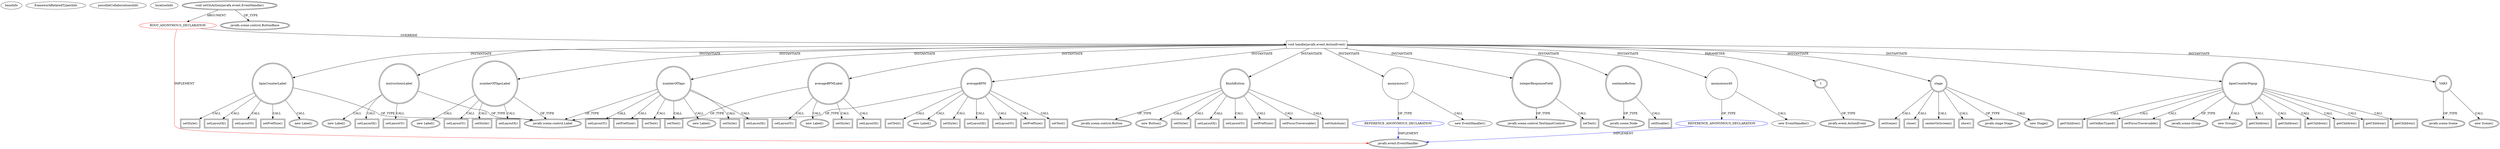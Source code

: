 digraph {
baseInfo[graphId=3343,category="extension_graph",isAnonymous=true,possibleRelation=true]
frameworkRelatedTypesInfo[0="javafx.event.EventHandler"]
possibleCollaborationsInfo[0="3343~OVERRIDING_METHOD_DECLARATION-INSTANTIATION-~javafx.event.EventHandler ~javafx.event.EventHandler ~true~true"]
locationInfo[projectName="joelburget-miftiwac",filePath="/joelburget-miftiwac/miftiwac-master/src/Dynamic_page.java",contextSignature="void intializeBPMcounter()",graphId="3343"]
0[label="ROOT_ANONYMOUS_DECLARATION",vertexType="ROOT_ANONYMOUS_DECLARATION",isFrameworkType=false,color=red]
1[label="javafx.event.EventHandler",vertexType="FRAMEWORK_INTERFACE_TYPE",isFrameworkType=true,peripheries=2]
2[label="void setOnAction(javafx.event.EventHandler)",vertexType="OUTSIDE_CALL",isFrameworkType=true,peripheries=2]
3[label="javafx.scene.control.ButtonBase",vertexType="FRAMEWORK_CLASS_TYPE",isFrameworkType=true,peripheries=2]
4[label="void handle(javafx.event.ActionEvent)",vertexType="OVERRIDING_METHOD_DECLARATION",isFrameworkType=false,shape=box]
5[label="t",vertexType="PARAMETER_DECLARATION",isFrameworkType=true,peripheries=2]
6[label="javafx.event.ActionEvent",vertexType="FRAMEWORK_CLASS_TYPE",isFrameworkType=true,peripheries=2]
8[label="stage",vertexType="VARIABLE_EXPRESION",isFrameworkType=true,peripheries=2,shape=circle]
9[label="javafx.stage.Stage",vertexType="FRAMEWORK_CLASS_TYPE",isFrameworkType=true,peripheries=2]
7[label="new Stage()",vertexType="CONSTRUCTOR_CALL",isFrameworkType=true,peripheries=2]
11[label="bpmCounterPopup",vertexType="VARIABLE_EXPRESION",isFrameworkType=true,peripheries=2,shape=circle]
12[label="javafx.scene.Group",vertexType="FRAMEWORK_CLASS_TYPE",isFrameworkType=true,peripheries=2]
10[label="new Group()",vertexType="CONSTRUCTOR_CALL",isFrameworkType=true,peripheries=2]
14[label="setScene()",vertexType="INSIDE_CALL",isFrameworkType=true,peripheries=2,shape=box]
16[label="VAR3",vertexType="VARIABLE_EXPRESION",isFrameworkType=true,peripheries=2,shape=circle]
17[label="javafx.scene.Scene",vertexType="FRAMEWORK_CLASS_TYPE",isFrameworkType=true,peripheries=2]
15[label="new Scene()",vertexType="CONSTRUCTOR_CALL",isFrameworkType=true,peripheries=2]
19[label="bpmCounterLabel",vertexType="VARIABLE_EXPRESION",isFrameworkType=true,peripheries=2,shape=circle]
20[label="javafx.scene.control.Label",vertexType="FRAMEWORK_CLASS_TYPE",isFrameworkType=true,peripheries=2]
18[label="new Label()",vertexType="CONSTRUCTOR_CALL",isFrameworkType=true,peripheries=2]
22[label="instructionsLabel",vertexType="VARIABLE_EXPRESION",isFrameworkType=true,peripheries=2,shape=circle]
21[label="new Label()",vertexType="CONSTRUCTOR_CALL",isFrameworkType=true,peripheries=2]
25[label="numberOfTapsLabel",vertexType="VARIABLE_EXPRESION",isFrameworkType=true,peripheries=2,shape=circle]
24[label="new Label()",vertexType="CONSTRUCTOR_CALL",isFrameworkType=true,peripheries=2]
28[label="numberOfTaps",vertexType="VARIABLE_EXPRESION",isFrameworkType=true,peripheries=2,shape=circle]
27[label="new Label()",vertexType="CONSTRUCTOR_CALL",isFrameworkType=true,peripheries=2]
31[label="averageBPMLabel",vertexType="VARIABLE_EXPRESION",isFrameworkType=true,peripheries=2,shape=circle]
30[label="new Label()",vertexType="CONSTRUCTOR_CALL",isFrameworkType=true,peripheries=2]
34[label="averageBPM",vertexType="VARIABLE_EXPRESION",isFrameworkType=true,peripheries=2,shape=circle]
33[label="new Label()",vertexType="CONSTRUCTOR_CALL",isFrameworkType=true,peripheries=2]
37[label="setStyle()",vertexType="INSIDE_CALL",isFrameworkType=true,peripheries=2,shape=box]
39[label="setLayoutX()",vertexType="INSIDE_CALL",isFrameworkType=true,peripheries=2,shape=box]
41[label="setLayoutY()",vertexType="INSIDE_CALL",isFrameworkType=true,peripheries=2,shape=box]
43[label="setPrefSize()",vertexType="INSIDE_CALL",isFrameworkType=true,peripheries=2,shape=box]
45[label="setLayoutX()",vertexType="INSIDE_CALL",isFrameworkType=true,peripheries=2,shape=box]
47[label="setLayoutY()",vertexType="INSIDE_CALL",isFrameworkType=true,peripheries=2,shape=box]
49[label="setStyle()",vertexType="INSIDE_CALL",isFrameworkType=true,peripheries=2,shape=box]
51[label="setLayoutX()",vertexType="INSIDE_CALL",isFrameworkType=true,peripheries=2,shape=box]
53[label="setLayoutY()",vertexType="INSIDE_CALL",isFrameworkType=true,peripheries=2,shape=box]
55[label="setStyle()",vertexType="INSIDE_CALL",isFrameworkType=true,peripheries=2,shape=box]
57[label="setLayoutX()",vertexType="INSIDE_CALL",isFrameworkType=true,peripheries=2,shape=box]
59[label="setLayoutY()",vertexType="INSIDE_CALL",isFrameworkType=true,peripheries=2,shape=box]
61[label="setPrefSize()",vertexType="INSIDE_CALL",isFrameworkType=true,peripheries=2,shape=box]
63[label="setStyle()",vertexType="INSIDE_CALL",isFrameworkType=true,peripheries=2,shape=box]
65[label="setLayoutX()",vertexType="INSIDE_CALL",isFrameworkType=true,peripheries=2,shape=box]
67[label="setLayoutY()",vertexType="INSIDE_CALL",isFrameworkType=true,peripheries=2,shape=box]
69[label="setStyle()",vertexType="INSIDE_CALL",isFrameworkType=true,peripheries=2,shape=box]
71[label="setLayoutX()",vertexType="INSIDE_CALL",isFrameworkType=true,peripheries=2,shape=box]
73[label="setLayoutY()",vertexType="INSIDE_CALL",isFrameworkType=true,peripheries=2,shape=box]
75[label="setPrefSize()",vertexType="INSIDE_CALL",isFrameworkType=true,peripheries=2,shape=box]
77[label="finishButton",vertexType="VARIABLE_EXPRESION",isFrameworkType=true,peripheries=2,shape=circle]
78[label="javafx.scene.control.Button",vertexType="FRAMEWORK_CLASS_TYPE",isFrameworkType=true,peripheries=2]
76[label="new Button()",vertexType="CONSTRUCTOR_CALL",isFrameworkType=true,peripheries=2]
80[label="setStyle()",vertexType="INSIDE_CALL",isFrameworkType=true,peripheries=2,shape=box]
82[label="setLayoutX()",vertexType="INSIDE_CALL",isFrameworkType=true,peripheries=2,shape=box]
84[label="setLayoutY()",vertexType="INSIDE_CALL",isFrameworkType=true,peripheries=2,shape=box]
86[label="setPrefSize()",vertexType="INSIDE_CALL",isFrameworkType=true,peripheries=2,shape=box]
88[label="setFocusTraversable()",vertexType="INSIDE_CALL",isFrameworkType=true,peripheries=2,shape=box]
90[label="setOnAction()",vertexType="INSIDE_CALL",isFrameworkType=true,peripheries=2,shape=box]
92[label="anonymous37",vertexType="VARIABLE_EXPRESION",isFrameworkType=false,shape=circle]
93[label="REFERENCE_ANONYMOUS_DECLARATION",vertexType="REFERENCE_ANONYMOUS_DECLARATION",isFrameworkType=false,color=blue]
91[label="new EventHandler()",vertexType="CONSTRUCTOR_CALL",isFrameworkType=false]
95[label="integerResponseField",vertexType="VARIABLE_EXPRESION",isFrameworkType=true,peripheries=2,shape=circle]
97[label="javafx.scene.control.TextInputControl",vertexType="FRAMEWORK_CLASS_TYPE",isFrameworkType=true,peripheries=2]
96[label="setText()",vertexType="INSIDE_CALL",isFrameworkType=true,peripheries=2,shape=box]
98[label="continueButton",vertexType="VARIABLE_EXPRESION",isFrameworkType=true,peripheries=2,shape=circle]
100[label="javafx.scene.Node",vertexType="FRAMEWORK_CLASS_TYPE",isFrameworkType=true,peripheries=2]
99[label="setDisable()",vertexType="INSIDE_CALL",isFrameworkType=true,peripheries=2,shape=box]
102[label="close()",vertexType="INSIDE_CALL",isFrameworkType=true,peripheries=2,shape=box]
104[label="getChildren()",vertexType="INSIDE_CALL",isFrameworkType=true,peripheries=2,shape=box]
106[label="getChildren()",vertexType="INSIDE_CALL",isFrameworkType=true,peripheries=2,shape=box]
108[label="getChildren()",vertexType="INSIDE_CALL",isFrameworkType=true,peripheries=2,shape=box]
110[label="getChildren()",vertexType="INSIDE_CALL",isFrameworkType=true,peripheries=2,shape=box]
112[label="getChildren()",vertexType="INSIDE_CALL",isFrameworkType=true,peripheries=2,shape=box]
114[label="getChildren()",vertexType="INSIDE_CALL",isFrameworkType=true,peripheries=2,shape=box]
116[label="getChildren()",vertexType="INSIDE_CALL",isFrameworkType=true,peripheries=2,shape=box]
118[label="setOnKeyTyped()",vertexType="INSIDE_CALL",isFrameworkType=true,peripheries=2,shape=box]
120[label="anonymous49",vertexType="VARIABLE_EXPRESION",isFrameworkType=false,shape=circle]
121[label="REFERENCE_ANONYMOUS_DECLARATION",vertexType="REFERENCE_ANONYMOUS_DECLARATION",isFrameworkType=false,color=blue]
119[label="new EventHandler()",vertexType="CONSTRUCTOR_CALL",isFrameworkType=false]
124[label="setText()",vertexType="INSIDE_CALL",isFrameworkType=true,peripheries=2,shape=box]
126[label="setText()",vertexType="INSIDE_CALL",isFrameworkType=true,peripheries=2,shape=box]
128[label="setText()",vertexType="INSIDE_CALL",isFrameworkType=true,peripheries=2,shape=box]
130[label="setText()",vertexType="INSIDE_CALL",isFrameworkType=true,peripheries=2,shape=box]
132[label="setFocusTraversable()",vertexType="INSIDE_CALL",isFrameworkType=true,peripheries=2,shape=box]
134[label="centerOnScreen()",vertexType="INSIDE_CALL",isFrameworkType=true,peripheries=2,shape=box]
136[label="show()",vertexType="INSIDE_CALL",isFrameworkType=true,peripheries=2,shape=box]
0->1[label="IMPLEMENT",color=red]
2->0[label="ARGUMENT"]
2->3[label="OF_TYPE"]
0->4[label="OVERRIDE"]
5->6[label="OF_TYPE"]
4->5[label="PARAMETER"]
4->8[label="INSTANTIATE"]
8->9[label="OF_TYPE"]
8->7[label="CALL"]
4->11[label="INSTANTIATE"]
11->12[label="OF_TYPE"]
11->10[label="CALL"]
8->14[label="CALL"]
4->16[label="INSTANTIATE"]
16->17[label="OF_TYPE"]
16->15[label="CALL"]
4->19[label="INSTANTIATE"]
19->20[label="OF_TYPE"]
19->18[label="CALL"]
4->22[label="INSTANTIATE"]
22->20[label="OF_TYPE"]
22->21[label="CALL"]
4->25[label="INSTANTIATE"]
25->20[label="OF_TYPE"]
25->24[label="CALL"]
4->28[label="INSTANTIATE"]
28->20[label="OF_TYPE"]
28->27[label="CALL"]
4->31[label="INSTANTIATE"]
31->20[label="OF_TYPE"]
31->30[label="CALL"]
4->34[label="INSTANTIATE"]
34->20[label="OF_TYPE"]
34->33[label="CALL"]
19->37[label="CALL"]
19->39[label="CALL"]
19->41[label="CALL"]
19->43[label="CALL"]
22->45[label="CALL"]
22->47[label="CALL"]
25->49[label="CALL"]
25->51[label="CALL"]
25->53[label="CALL"]
28->55[label="CALL"]
28->57[label="CALL"]
28->59[label="CALL"]
28->61[label="CALL"]
31->63[label="CALL"]
31->65[label="CALL"]
31->67[label="CALL"]
34->69[label="CALL"]
34->71[label="CALL"]
34->73[label="CALL"]
34->75[label="CALL"]
4->77[label="INSTANTIATE"]
77->78[label="OF_TYPE"]
77->76[label="CALL"]
77->80[label="CALL"]
77->82[label="CALL"]
77->84[label="CALL"]
77->86[label="CALL"]
77->88[label="CALL"]
77->90[label="CALL"]
4->92[label="INSTANTIATE"]
93->1[label="IMPLEMENT",color=blue]
92->93[label="OF_TYPE"]
92->91[label="CALL"]
4->95[label="INSTANTIATE"]
95->97[label="OF_TYPE"]
95->96[label="CALL"]
4->98[label="INSTANTIATE"]
98->100[label="OF_TYPE"]
98->99[label="CALL"]
8->102[label="CALL"]
11->104[label="CALL"]
11->106[label="CALL"]
11->108[label="CALL"]
11->110[label="CALL"]
11->112[label="CALL"]
11->114[label="CALL"]
11->116[label="CALL"]
11->118[label="CALL"]
4->120[label="INSTANTIATE"]
121->1[label="IMPLEMENT",color=blue]
120->121[label="OF_TYPE"]
120->119[label="CALL"]
34->124[label="CALL"]
28->126[label="CALL"]
34->128[label="CALL"]
28->130[label="CALL"]
11->132[label="CALL"]
8->134[label="CALL"]
8->136[label="CALL"]
}
